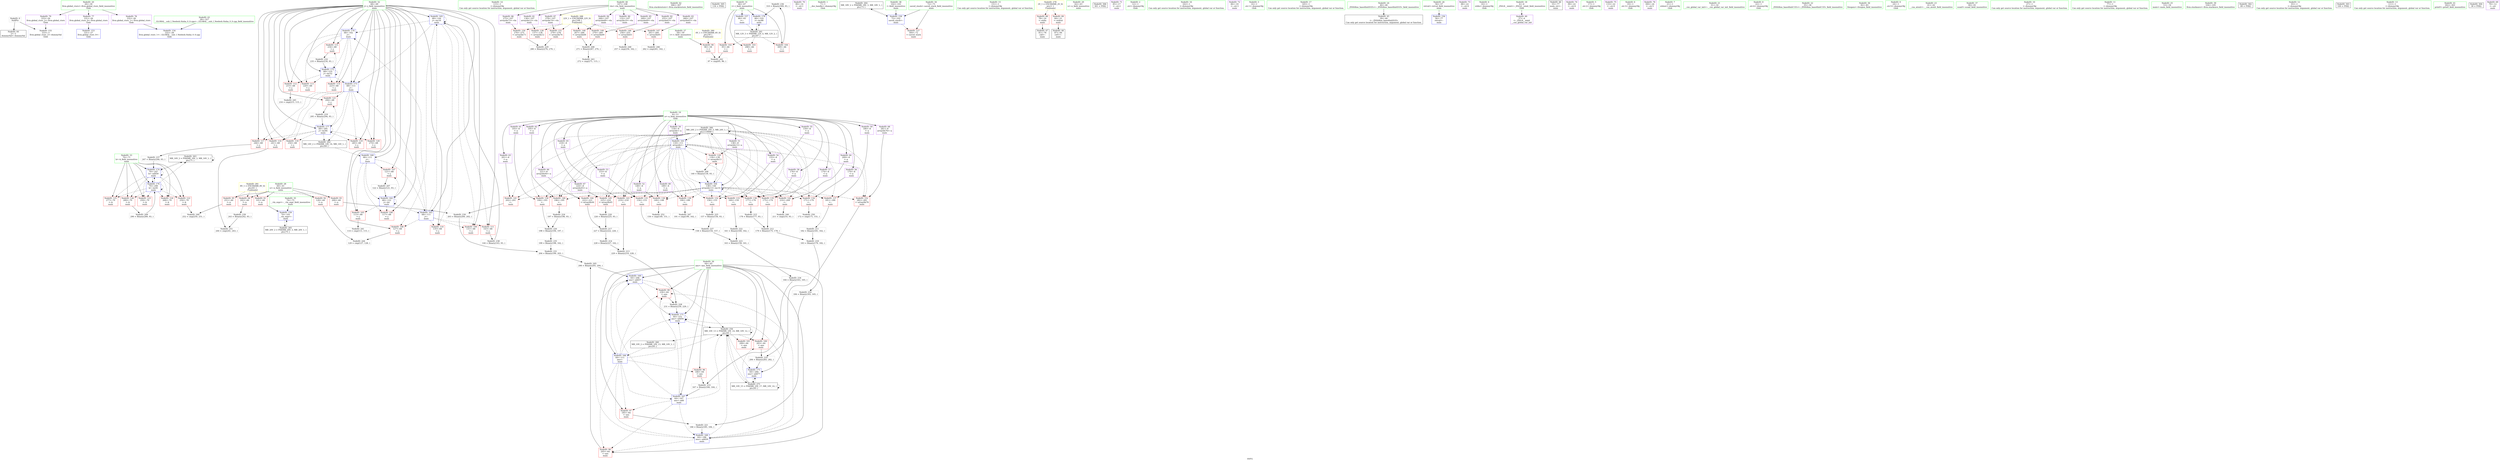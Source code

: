 digraph "SVFG" {
	label="SVFG";

	Node0x55cda45a6810 [shape=record,color=grey,label="{NodeID: 0\nNullPtr}"];
	Node0x55cda45a6810 -> Node0x55cda45c1f80[style=solid];
	Node0x55cda45a6810 -> Node0x55cda45c9b40[style=solid];
	Node0x55cda45de460 [shape=record,color=black,label="{NodeID: 263\nMR_16V_2 = PHI(MR_16V_3, MR_16V_1, )\npts\{71 \}\n}"];
	Node0x55cda45de460 -> Node0x55cda45caae0[style=dashed];
	Node0x55cda45de460 -> Node0x55cda45de460[style=dashed];
	Node0x55cda45c23f0 [shape=record,color=red,label="{NodeID: 97\n185\<--64\n\<--ans\nmain\n}"];
	Node0x55cda45c23f0 -> Node0x55cda45cead0[style=solid];
	Node0x55cda45a1ca0 [shape=record,color=green,label="{NodeID: 14\n115\<--1\n\<--dummyObj\nCan only get source location for instruction, argument, global var or function.}"];
	Node0x55cda45c2f50 [shape=record,color=red,label="{NodeID: 111\n143\<--68\n\<--j\nmain\n}"];
	Node0x55cda45c2f50 -> Node0x55cda45d0450[style=solid];
	Node0x55cda45a6d80 [shape=record,color=green,label="{NodeID: 28\n60\<--61\nn\<--n_field_insensitive\nmain\n}"];
	Node0x55cda45a6d80 -> Node0x55cda45c56c0[style=solid];
	Node0x55cda45a6d80 -> Node0x55cda45c5790[style=solid];
	Node0x55cda45a6d80 -> Node0x55cda45c5860[style=solid];
	Node0x55cda45a6d80 -> Node0x55cda45c5930[style=solid];
	Node0x55cda45a6d80 -> Node0x55cda45c5a00[style=solid];
	Node0x55cda45c68d0 [shape=record,color=grey,label="{NodeID: 208\n271 = Binary(267, 270, )\n}"];
	Node0x55cda45c68d0 -> Node0x55cda45c7120[style=solid];
	Node0x55cda45c8280 [shape=record,color=red,label="{NodeID: 125\n277\<--70\n\<--k\nmain\n}"];
	Node0x55cda45c1d80 [shape=record,color=green,label="{NodeID: 42\n306\<--307\nllvm.stackrestore\<--llvm.stackrestore_field_insensitive\n}"];
	Node0x55cda45f0ca0 [shape=record,color=black,label="{NodeID: 305\n134 = PHI()\n}"];
	Node0x55cda45cec50 [shape=record,color=grey,label="{NodeID: 222\n161 = Binary(160, 162, )\n}"];
	Node0x55cda45cec50 -> Node0x55cda45cedd0[style=solid];
	Node0x55cda45c8de0 [shape=record,color=red,label="{NodeID: 139\n194\<--193\n\<--\nmain\n}"];
	Node0x55cda45c8de0 -> Node0x55cda45cf250[style=solid];
	Node0x55cda45c39c0 [shape=record,color=purple,label="{NodeID: 56\n170\<--8\n\<--a\nmain\n}"];
	Node0x55cda45c39c0 -> Node0x55cda45c89d0[style=solid];
	Node0x55cda45d0150 [shape=record,color=grey,label="{NodeID: 236\n310 = Binary(309, 93, )\n}"];
	Node0x55cda45d0150 -> Node0x55cda45cae20[style=solid];
	Node0x55cda45c9940 [shape=record,color=blue,label="{NodeID: 153\n331\<--27\nllvm.global_ctors_0\<--\nGlob }"];
	Node0x55cda45c4520 [shape=record,color=purple,label="{NodeID: 70\n80\<--14\n\<--.str.1\nmain\n}"];
	Node0x55cda45d2660 [shape=record,color=grey,label="{NodeID: 250\n172 = cmp(171, 151, )\n}"];
	Node0x55cda45ca530 [shape=record,color=blue,label="{NodeID: 167\n64\<--167\nans\<--add\nmain\n}"];
	Node0x55cda45ca530 -> Node0x55cda45c23f0[style=dashed];
	Node0x55cda45ca530 -> Node0x55cda45c24c0[style=dashed];
	Node0x55cda45ca530 -> Node0x55cda45c2590[style=dashed];
	Node0x55cda45ca530 -> Node0x55cda45ca600[style=dashed];
	Node0x55cda45ca530 -> Node0x55cda45ca6d0[style=dashed];
	Node0x55cda45ca530 -> Node0x55cda45ca870[style=dashed];
	Node0x55cda45ca530 -> Node0x55cda45dc160[style=dashed];
	Node0x55cda45c5110 [shape=record,color=purple,label="{NodeID: 84\n266\<--107\narrayidx68\<--vla\nmain\n}"];
	Node0x55cda45c5110 -> Node0x55cda45c9530[style=solid];
	Node0x55cda45a5d90 [shape=record,color=green,label="{NodeID: 1\n7\<--1\n__dso_handle\<--dummyObj\nGlob }"];
	Node0x55cda45de960 [shape=record,color=black,label="{NodeID: 264\nMR_18V_2 = PHI(MR_18V_3, MR_18V_1, )\npts\{73 \}\n}"];
	Node0x55cda45de960 -> Node0x55cda45c9de0[style=dashed];
	Node0x55cda45c24c0 [shape=record,color=red,label="{NodeID: 98\n205\<--64\n\<--ans\nmain\n}"];
	Node0x55cda45c24c0 -> Node0x55cda45c6450[style=solid];
	Node0x55cda45a6540 [shape=record,color=green,label="{NodeID: 15\n151\<--1\n\<--dummyObj\nCan only get source location for instruction, argument, global var or function.}"];
	Node0x55cda45e3770 [shape=record,color=yellow,style=double,label="{NodeID: 278\n2V_1 = ENCHI(MR_2V_0)\npts\{1 \}\nFun[main]}"];
	Node0x55cda45e3770 -> Node0x55cda45c5450[style=dashed];
	Node0x55cda45e3770 -> Node0x55cda45c5520[style=dashed];
	Node0x55cda45c3020 [shape=record,color=red,label="{NodeID: 112\n215\<--68\n\<--j\nmain\n}"];
	Node0x55cda45c3020 -> Node0x55cda45c7420[style=solid];
	Node0x55cda45c1300 [shape=record,color=green,label="{NodeID: 29\n62\<--63\nx\<--x_field_insensitive\nmain\n}"];
	Node0x55cda45cd950 [shape=record,color=grey,label="{NodeID: 209\n290 = Binary(289, 93, )\n}"];
	Node0x55cda45cd950 -> Node0x55cda45cac80[style=solid];
	Node0x55cda45c8350 [shape=record,color=red,label="{NodeID: 126\n289\<--70\n\<--k\nmain\n}"];
	Node0x55cda45c8350 -> Node0x55cda45cd950[style=solid];
	Node0x55cda45c1e80 [shape=record,color=green,label="{NodeID: 43\n28\<--327\n_GLOBAL__sub_I_Neelesh.Sinha_0_0.cpp\<--_GLOBAL__sub_I_Neelesh.Sinha_0_0.cpp_field_insensitive\n}"];
	Node0x55cda45c1e80 -> Node0x55cda45c9a40[style=solid];
	Node0x55cda45f0da0 [shape=record,color=black,label="{NodeID: 306\n301 = PHI()\n}"];
	Node0x55cda45cedd0 [shape=record,color=grey,label="{NodeID: 223\n163 = Binary(158, 161, )\n}"];
	Node0x55cda45cedd0 -> Node0x55cda45cfe50[style=solid];
	Node0x55cda45c8eb0 [shape=record,color=red,label="{NodeID: 140\n196\<--195\n\<--\nmain\n}"];
	Node0x55cda45c8eb0 -> Node0x55cda45cef50[style=solid];
	Node0x55cda45c3a90 [shape=record,color=purple,label="{NodeID: 57\n174\<--8\n\<--a\nmain\n}"];
	Node0x55cda45c3a90 -> Node0x55cda45c8aa0[style=solid];
	Node0x55cda45d02d0 [shape=record,color=grey,label="{NodeID: 237\n247 = Binary(246, 93, )\n}"];
	Node0x55cda45d02d0 -> Node0x55cda45caae0[style=solid];
	Node0x55cda45c9a40 [shape=record,color=blue,label="{NodeID: 154\n332\<--28\nllvm.global_ctors_1\<--_GLOBAL__sub_I_Neelesh.Sinha_0_0.cpp\nGlob }"];
	Node0x55cda45c45f0 [shape=record,color=purple,label="{NodeID: 71\n85\<--17\n\<--.str.2\nmain\n}"];
	Node0x55cda45d27e0 [shape=record,color=grey,label="{NodeID: 251\n244 = cmp(241, 243, )\n}"];
	Node0x55cda45ca600 [shape=record,color=blue,label="{NodeID: 168\n64\<--186\nans\<--add28\nmain\n}"];
	Node0x55cda45ca600 -> Node0x55cda45c24c0[style=dashed];
	Node0x55cda45ca600 -> Node0x55cda45c2590[style=dashed];
	Node0x55cda45ca600 -> Node0x55cda45ca6d0[style=dashed];
	Node0x55cda45ca600 -> Node0x55cda45ca870[style=dashed];
	Node0x55cda45ca600 -> Node0x55cda45dc160[style=dashed];
	Node0x55cda45c51e0 [shape=record,color=purple,label="{NodeID: 85\n269\<--107\narrayidx69\<--vla\nmain\n}"];
	Node0x55cda45c51e0 -> Node0x55cda45c9600[style=solid];
	Node0x55cda45a17c0 [shape=record,color=green,label="{NodeID: 2\n12\<--1\n.str\<--dummyObj\nGlob }"];
	Node0x55cda45dee60 [shape=record,color=black,label="{NodeID: 265\nMR_20V_2 = PHI(MR_20V_3, MR_20V_1, )\npts\{75 \}\n}"];
	Node0x55cda45dee60 -> Node0x55cda45c9eb0[style=dashed];
	Node0x55cda45c2590 [shape=record,color=red,label="{NodeID: 99\n230\<--64\n\<--ans\nmain\n}"];
	Node0x55cda45c2590 -> Node0x55cda45cf550[style=solid];
	Node0x55cda45a6610 [shape=record,color=green,label="{NodeID: 16\n162\<--1\n\<--dummyObj\nCan only get source location for instruction, argument, global var or function.}"];
	Node0x55cda45c30f0 [shape=record,color=red,label="{NodeID: 113\n220\<--68\n\<--j\nmain\n}"];
	Node0x55cda45c1390 [shape=record,color=green,label="{NodeID: 30\n64\<--65\nans\<--ans_field_insensitive\nmain\n}"];
	Node0x55cda45c1390 -> Node0x55cda45c2320[style=solid];
	Node0x55cda45c1390 -> Node0x55cda45c23f0[style=solid];
	Node0x55cda45c1390 -> Node0x55cda45c24c0[style=solid];
	Node0x55cda45c1390 -> Node0x55cda45c2590[style=solid];
	Node0x55cda45c1390 -> Node0x55cda45c2660[style=solid];
	Node0x55cda45c1390 -> Node0x55cda45c2730[style=solid];
	Node0x55cda45c1390 -> Node0x55cda45ca460[style=solid];
	Node0x55cda45c1390 -> Node0x55cda45ca530[style=solid];
	Node0x55cda45c1390 -> Node0x55cda45ca600[style=solid];
	Node0x55cda45c1390 -> Node0x55cda45ca6d0[style=solid];
	Node0x55cda45c1390 -> Node0x55cda45ca870[style=solid];
	Node0x55cda45c1390 -> Node0x55cda45cabb0[style=solid];
	Node0x55cda45cda50 [shape=record,color=grey,label="{NodeID: 210\n284 = Binary(283, 282, )\n}"];
	Node0x55cda45cda50 -> Node0x55cda45cabb0[style=solid];
	Node0x55cda45c8420 [shape=record,color=red,label="{NodeID: 127\n304\<--72\n\<--saved_stack\nmain\n}"];
	Node0x55cda45c1f80 [shape=record,color=black,label="{NodeID: 44\n2\<--3\ndummyVal\<--dummyVal\n}"];
	Node0x55cda45cef50 [shape=record,color=grey,label="{NodeID: 224\n197 = Binary(196, 93, )\n}"];
	Node0x55cda45cef50 -> Node0x55cda45cf250[style=solid];
	Node0x55cda45c8f80 [shape=record,color=red,label="{NodeID: 141\n202\<--201\n\<--\nmain\n}"];
	Node0x55cda45c8f80 -> Node0x55cda45cf850[style=solid];
	Node0x55cda45c3b60 [shape=record,color=purple,label="{NodeID: 58\n176\<--8\n\<--a\nmain\n}"];
	Node0x55cda45c3b60 -> Node0x55cda45c8b70[style=solid];
	Node0x55cda45d0450 [shape=record,color=grey,label="{NodeID: 238\n144 = Binary(143, 93, )\n}"];
	Node0x55cda45d0450 -> Node0x55cda45ca390[style=solid];
	Node0x55cda45c9b40 [shape=record,color=blue, style = dotted,label="{NodeID: 155\n333\<--3\nllvm.global_ctors_2\<--dummyVal\nGlob }"];
	Node0x55cda45c46c0 [shape=record,color=purple,label="{NodeID: 72\n86\<--19\n\<--.str.3\nmain\n}"];
	Node0x55cda45d2960 [shape=record,color=grey,label="{NodeID: 252\n150 = cmp(149, 151, )\n}"];
	Node0x55cda45ca6d0 [shape=record,color=blue,label="{NodeID: 169\n64\<--206\nans\<--add37\nmain\n}"];
	Node0x55cda45ca6d0 -> Node0x55cda45c2590[style=dashed];
	Node0x55cda45ca6d0 -> Node0x55cda45ca870[style=dashed];
	Node0x55cda45ca6d0 -> Node0x55cda45dc160[style=dashed];
	Node0x55cda45c52b0 [shape=record,color=purple,label="{NodeID: 86\n275\<--107\narrayidx73\<--vla\nmain\n}"];
	Node0x55cda45c52b0 -> Node0x55cda45c96d0[style=solid];
	Node0x55cda45a5f10 [shape=record,color=green,label="{NodeID: 3\n14\<--1\n.str.1\<--dummyObj\nGlob }"];
	Node0x55cda45df360 [shape=record,color=black,label="{NodeID: 266\nMR_24V_2 = PHI(MR_24V_5, MR_24V_1, )\npts\{110000 \}\n}"];
	Node0x55cda45df360 -> Node0x55cda45c85c0[style=dashed];
	Node0x55cda45df360 -> Node0x55cda45c8690[style=dashed];
	Node0x55cda45df360 -> Node0x55cda45c8760[style=dashed];
	Node0x55cda45df360 -> Node0x55cda45c8830[style=dashed];
	Node0x55cda45df360 -> Node0x55cda45c8900[style=dashed];
	Node0x55cda45df360 -> Node0x55cda45c89d0[style=dashed];
	Node0x55cda45df360 -> Node0x55cda45c8aa0[style=dashed];
	Node0x55cda45df360 -> Node0x55cda45c8b70[style=dashed];
	Node0x55cda45df360 -> Node0x55cda45c8c40[style=dashed];
	Node0x55cda45df360 -> Node0x55cda45c8d10[style=dashed];
	Node0x55cda45df360 -> Node0x55cda45c8de0[style=dashed];
	Node0x55cda45df360 -> Node0x55cda45c8eb0[style=dashed];
	Node0x55cda45df360 -> Node0x55cda45c8f80[style=dashed];
	Node0x55cda45df360 -> Node0x55cda45c9050[style=dashed];
	Node0x55cda45df360 -> Node0x55cda45c9120[style=dashed];
	Node0x55cda45df360 -> Node0x55cda45c91f0[style=dashed];
	Node0x55cda45df360 -> Node0x55cda45c92c0[style=dashed];
	Node0x55cda45df360 -> Node0x55cda45c9870[style=dashed];
	Node0x55cda45df360 -> Node0x55cda45ca050[style=dashed];
	Node0x55cda45df360 -> Node0x55cda45ca2c0[style=dashed];
	Node0x55cda45df360 -> Node0x55cda45df360[style=dashed];
	Node0x55cda45c2660 [shape=record,color=red,label="{NodeID: 100\n283\<--64\n\<--ans\nmain\n}"];
	Node0x55cda45c2660 -> Node0x55cda45cda50[style=solid];
	Node0x55cda45a66e0 [shape=record,color=green,label="{NodeID: 17\n165\<--1\n\<--dummyObj\nCan only get source location for instruction, argument, global var or function.}"];
	Node0x55cda45e4370 [shape=record,color=yellow,style=double,label="{NodeID: 280\n6V_1 = ENCHI(MR_6V_0)\npts\{59 \}\nFun[main]}"];
	Node0x55cda45e4370 -> Node0x55cda45c55f0[style=dashed];
	Node0x55cda45c31c0 [shape=record,color=red,label="{NodeID: 114\n223\<--68\n\<--j\nmain\n}"];
	Node0x55cda45c1460 [shape=record,color=green,label="{NodeID: 31\n66\<--67\ni\<--i_field_insensitive\nmain\n}"];
	Node0x55cda45c1460 -> Node0x55cda45c2800[style=solid];
	Node0x55cda45c1460 -> Node0x55cda45c28d0[style=solid];
	Node0x55cda45c1460 -> Node0x55cda45c29a0[style=solid];
	Node0x55cda45c1460 -> Node0x55cda45c9d10[style=solid];
	Node0x55cda45c1460 -> Node0x55cda45cae20[style=solid];
	Node0x55cda45cdbd0 [shape=record,color=grey,label="{NodeID: 211\n182 = Binary(181, 162, )\n}"];
	Node0x55cda45cdbd0 -> Node0x55cda45ce650[style=solid];
	Node0x55cda45c84f0 [shape=record,color=red,label="{NodeID: 128\n137\<--136\n\<--arrayidx12\nmain\n}"];
	Node0x55cda45c2080 [shape=record,color=black,label="{NodeID: 45\n39\<--40\n\<--_ZNSt8ios_base4InitD1Ev\nCan only get source location for instruction, argument, global var or function.}"];
	Node0x55cda45cf0d0 [shape=record,color=grey,label="{NodeID: 225\n157 = Binary(156, 93, )\n}"];
	Node0x55cda45cf0d0 -> Node0x55cda45cf3d0[style=solid];
	Node0x55cda45c9050 [shape=record,color=red,label="{NodeID: 142\n210\<--209\n\<--\nmain\n}"];
	Node0x55cda45c9050 -> Node0x55cda45c6ca0[style=solid];
	Node0x55cda45c3c30 [shape=record,color=purple,label="{NodeID: 59\n180\<--8\n\<--a\nmain\n}"];
	Node0x55cda45c3c30 -> Node0x55cda45c8c40[style=solid];
	Node0x55cda45c6b20 [shape=record,color=grey,label="{NodeID: 239\n243 = Binary(242, 93, )\n}"];
	Node0x55cda45c6b20 -> Node0x55cda45d27e0[style=solid];
	Node0x55cda45c9c40 [shape=record,color=blue,label="{NodeID: 156\n56\<--77\nretval\<--\nmain\n}"];
	Node0x55cda45c4790 [shape=record,color=purple,label="{NodeID: 73\n88\<--22\n\<--.str.4\nmain\n}"];
	Node0x55cda45ca7a0 [shape=record,color=blue,label="{NodeID: 170\n68\<--162\nj\<--\nmain\n}"];
	Node0x55cda45ca7a0 -> Node0x55cda45c3020[style=dashed];
	Node0x55cda45ca7a0 -> Node0x55cda45c30f0[style=dashed];
	Node0x55cda45ca7a0 -> Node0x55cda45c31c0[style=dashed];
	Node0x55cda45ca7a0 -> Node0x55cda45c3290[style=dashed];
	Node0x55cda45ca7a0 -> Node0x55cda45ca940[style=dashed];
	Node0x55cda45ca7a0 -> Node0x55cda45caa10[style=dashed];
	Node0x55cda45c5380 [shape=record,color=purple,label="{NodeID: 87\n278\<--107\narrayidx74\<--vla\nmain\n}"];
	Node0x55cda45c5380 -> Node0x55cda45c97a0[style=solid];
	Node0x55cda45a5fa0 [shape=record,color=green,label="{NodeID: 4\n16\<--1\nstdin\<--dummyObj\nGlob }"];
	Node0x55cda45c2730 [shape=record,color=red,label="{NodeID: 101\n299\<--64\n\<--ans\nmain\n}"];
	Node0x55cda45a5680 [shape=record,color=green,label="{NodeID: 18\n4\<--6\n_ZStL8__ioinit\<--_ZStL8__ioinit_field_insensitive\nGlob }"];
	Node0x55cda45a5680 -> Node0x55cda45c3410[style=solid];
	Node0x55cda45e4450 [shape=record,color=yellow,style=double,label="{NodeID: 281\n8V_1 = ENCHI(MR_8V_0)\npts\{61 \}\nFun[main]}"];
	Node0x55cda45e4450 -> Node0x55cda45c56c0[style=dashed];
	Node0x55cda45e4450 -> Node0x55cda45c5790[style=dashed];
	Node0x55cda45e4450 -> Node0x55cda45c5860[style=dashed];
	Node0x55cda45e4450 -> Node0x55cda45c5930[style=dashed];
	Node0x55cda45e4450 -> Node0x55cda45c5a00[style=dashed];
	Node0x55cda45c3290 [shape=record,color=red,label="{NodeID: 115\n234\<--68\n\<--j\nmain\n}"];
	Node0x55cda45c3290 -> Node0x55cda45cfb50[style=solid];
	Node0x55cda45c1530 [shape=record,color=green,label="{NodeID: 32\n68\<--69\nj\<--j_field_insensitive\nmain\n}"];
	Node0x55cda45c1530 -> Node0x55cda45c2a70[style=solid];
	Node0x55cda45c1530 -> Node0x55cda45c2b40[style=solid];
	Node0x55cda45c1530 -> Node0x55cda45c2c10[style=solid];
	Node0x55cda45c1530 -> Node0x55cda45c2ce0[style=solid];
	Node0x55cda45c1530 -> Node0x55cda45c2db0[style=solid];
	Node0x55cda45c1530 -> Node0x55cda45c2e80[style=solid];
	Node0x55cda45c1530 -> Node0x55cda45c2f50[style=solid];
	Node0x55cda45c1530 -> Node0x55cda45c3020[style=solid];
	Node0x55cda45c1530 -> Node0x55cda45c30f0[style=solid];
	Node0x55cda45c1530 -> Node0x55cda45c31c0[style=solid];
	Node0x55cda45c1530 -> Node0x55cda45c3290[style=solid];
	Node0x55cda45c1530 -> Node0x55cda45c7b30[style=solid];
	Node0x55cda45c1530 -> Node0x55cda45c7c00[style=solid];
	Node0x55cda45c1530 -> Node0x55cda45c7cd0[style=solid];
	Node0x55cda45c1530 -> Node0x55cda45c7da0[style=solid];
	Node0x55cda45c1530 -> Node0x55cda45c7e70[style=solid];
	Node0x55cda45c1530 -> Node0x55cda45c7f40[style=solid];
	Node0x55cda45c1530 -> Node0x55cda45c9f80[style=solid];
	Node0x55cda45c1530 -> Node0x55cda45ca120[style=solid];
	Node0x55cda45c1530 -> Node0x55cda45ca1f0[style=solid];
	Node0x55cda45c1530 -> Node0x55cda45ca390[style=solid];
	Node0x55cda45c1530 -> Node0x55cda45ca7a0[style=solid];
	Node0x55cda45c1530 -> Node0x55cda45ca940[style=solid];
	Node0x55cda45c1530 -> Node0x55cda45caa10[style=solid];
	Node0x55cda45c1530 -> Node0x55cda45cad50[style=solid];
	Node0x55cda45cdd50 [shape=record,color=grey,label="{NodeID: 212\n179 = Binary(175, 178, )\n}"];
	Node0x55cda45cdd50 -> Node0x55cda45ce650[style=solid];
	Node0x55cda45c85c0 [shape=record,color=red,label="{NodeID: 129\n139\<--138\n\<--arrayidx13\nmain\n}"];
	Node0x55cda45c85c0 -> Node0x55cda45c65d0[style=solid];
	Node0x55cda45c2180 [shape=record,color=black,label="{NodeID: 46\n55\<--77\nmain_ret\<--\nmain\n}"];
	Node0x55cda45cf250 [shape=record,color=grey,label="{NodeID: 226\n198 = Binary(194, 197, )\n}"];
	Node0x55cda45cf250 -> Node0x55cda45cffd0[style=solid];
	Node0x55cda45c9120 [shape=record,color=red,label="{NodeID: 143\n219\<--218\n\<--\nmain\n}"];
	Node0x55cda45c9120 -> Node0x55cda45cded0[style=solid];
	Node0x55cda45c3d00 [shape=record,color=purple,label="{NodeID: 60\n189\<--8\n\<--a\nmain\n}"];
	Node0x55cda45c3d00 -> Node0x55cda45c8d10[style=solid];
	Node0x55cda45c6ca0 [shape=record,color=grey,label="{NodeID: 240\n211 = cmp(210, 93, )\n}"];
	Node0x55cda45c9d10 [shape=record,color=blue,label="{NodeID: 157\n66\<--93\ni\<--\nmain\n}"];
	Node0x55cda45c9d10 -> Node0x55cda45dda60[style=dashed];
	Node0x55cda45c4860 [shape=record,color=purple,label="{NodeID: 74\n99\<--22\n\<--.str.4\nmain\n}"];
	Node0x55cda45ca870 [shape=record,color=blue,label="{NodeID: 171\n64\<--231\nans\<--add50\nmain\n}"];
	Node0x55cda45ca870 -> Node0x55cda45c2590[style=dashed];
	Node0x55cda45ca870 -> Node0x55cda45ca870[style=dashed];
	Node0x55cda45ca870 -> Node0x55cda45dc160[style=dashed];
	Node0x55cda45c5450 [shape=record,color=red,label="{NodeID: 88\n78\<--16\n\<--stdin\nmain\n}"];
	Node0x55cda45c5450 -> Node0x55cda45c2250[style=solid];
	Node0x55cda45a7670 [shape=record,color=green,label="{NodeID: 5\n17\<--1\n.str.2\<--dummyObj\nGlob }"];
	Node0x55cda45c2800 [shape=record,color=red,label="{NodeID: 102\n95\<--66\n\<--i\nmain\n}"];
	Node0x55cda45c2800 -> Node0x55cda45c6fa0[style=solid];
	Node0x55cda45a5750 [shape=record,color=green,label="{NodeID: 19\n8\<--11\na\<--a_field_insensitive\nGlob }"];
	Node0x55cda45a5750 -> Node0x55cda45c34e0[style=solid];
	Node0x55cda45a5750 -> Node0x55cda45c35b0[style=solid];
	Node0x55cda45a5750 -> Node0x55cda45c3680[style=solid];
	Node0x55cda45a5750 -> Node0x55cda45c3750[style=solid];
	Node0x55cda45a5750 -> Node0x55cda45c3820[style=solid];
	Node0x55cda45a5750 -> Node0x55cda45c38f0[style=solid];
	Node0x55cda45a5750 -> Node0x55cda45c39c0[style=solid];
	Node0x55cda45a5750 -> Node0x55cda45c3a90[style=solid];
	Node0x55cda45a5750 -> Node0x55cda45c3b60[style=solid];
	Node0x55cda45a5750 -> Node0x55cda45c3c30[style=solid];
	Node0x55cda45a5750 -> Node0x55cda45c3d00[style=solid];
	Node0x55cda45a5750 -> Node0x55cda45c3dd0[style=solid];
	Node0x55cda45a5750 -> Node0x55cda45c3ea0[style=solid];
	Node0x55cda45a5750 -> Node0x55cda45c3f70[style=solid];
	Node0x55cda45a5750 -> Node0x55cda45c4040[style=solid];
	Node0x55cda45a5750 -> Node0x55cda45c4110[style=solid];
	Node0x55cda45a5750 -> Node0x55cda45c41e0[style=solid];
	Node0x55cda45a5750 -> Node0x55cda45c42b0[style=solid];
	Node0x55cda45a5750 -> Node0x55cda45c4380[style=solid];
	Node0x55cda45c7b30 [shape=record,color=red,label="{NodeID: 116\n241\<--68\n\<--j\nmain\n}"];
	Node0x55cda45c7b30 -> Node0x55cda45d27e0[style=solid];
	Node0x55cda45c1600 [shape=record,color=green,label="{NodeID: 33\n70\<--71\nk\<--k_field_insensitive\nmain\n}"];
	Node0x55cda45c1600 -> Node0x55cda45c8010[style=solid];
	Node0x55cda45c1600 -> Node0x55cda45c80e0[style=solid];
	Node0x55cda45c1600 -> Node0x55cda45c81b0[style=solid];
	Node0x55cda45c1600 -> Node0x55cda45c8280[style=solid];
	Node0x55cda45c1600 -> Node0x55cda45c8350[style=solid];
	Node0x55cda45c1600 -> Node0x55cda45caae0[style=solid];
	Node0x55cda45c1600 -> Node0x55cda45cac80[style=solid];
	Node0x55cda45cded0 [shape=record,color=grey,label="{NodeID: 213\n229 = Binary(219, 228, )\n}"];
	Node0x55cda45cded0 -> Node0x55cda45cf550[style=solid];
	Node0x55cda45c8690 [shape=record,color=red,label="{NodeID: 130\n149\<--148\n\<--\nmain\n}"];
	Node0x55cda45c8690 -> Node0x55cda45d2960[style=solid];
	Node0x55cda45c2250 [shape=record,color=black,label="{NodeID: 47\n81\<--78\ncall\<--\nmain\n}"];
	Node0x55cda45cf3d0 [shape=record,color=grey,label="{NodeID: 227\n158 = Binary(154, 157, )\n}"];
	Node0x55cda45cf3d0 -> Node0x55cda45cedd0[style=solid];
	Node0x55cda45c91f0 [shape=record,color=red,label="{NodeID: 144\n222\<--221\n\<--arrayidx44\nmain\n}"];
	Node0x55cda45c91f0 -> Node0x55cda45ce4d0[style=solid];
	Node0x55cda45c3dd0 [shape=record,color=purple,label="{NodeID: 61\n193\<--8\n\<--a\nmain\n}"];
	Node0x55cda45c3dd0 -> Node0x55cda45c8de0[style=solid];
	Node0x55cda45c6e20 [shape=record,color=grey,label="{NodeID: 241\n114 = cmp(113, 115, )\n}"];
	Node0x55cda45c9de0 [shape=record,color=blue,label="{NodeID: 158\n72\<--102\nsaved_stack\<--\nmain\n}"];
	Node0x55cda45c9de0 -> Node0x55cda45c8420[style=dashed];
	Node0x55cda45c9de0 -> Node0x55cda45de960[style=dashed];
	Node0x55cda45c4930 [shape=record,color=purple,label="{NodeID: 75\n133\<--22\n\<--.str.4\nmain\n}"];
	Node0x55cda45ca940 [shape=record,color=blue,label="{NodeID: 172\n68\<--235\nj\<--inc52\nmain\n}"];
	Node0x55cda45ca940 -> Node0x55cda45c3020[style=dashed];
	Node0x55cda45ca940 -> Node0x55cda45c30f0[style=dashed];
	Node0x55cda45ca940 -> Node0x55cda45c31c0[style=dashed];
	Node0x55cda45ca940 -> Node0x55cda45c3290[style=dashed];
	Node0x55cda45ca940 -> Node0x55cda45ca940[style=dashed];
	Node0x55cda45ca940 -> Node0x55cda45caa10[style=dashed];
	Node0x55cda45c5520 [shape=record,color=red,label="{NodeID: 89\n84\<--21\n\<--stdout\nmain\n}"];
	Node0x55cda45c5520 -> Node0x55cda45c3340[style=solid];
	Node0x55cda45a7700 [shape=record,color=green,label="{NodeID: 6\n19\<--1\n.str.3\<--dummyObj\nGlob }"];
	Node0x55cda45c28d0 [shape=record,color=red,label="{NodeID: 103\n298\<--66\n\<--i\nmain\n}"];
	Node0x55cda45a5820 [shape=record,color=green,label="{NodeID: 20\n26\<--30\nllvm.global_ctors\<--llvm.global_ctors_field_insensitive\nGlob }"];
	Node0x55cda45a5820 -> Node0x55cda45c4ad0[style=solid];
	Node0x55cda45a5820 -> Node0x55cda45c4bd0[style=solid];
	Node0x55cda45a5820 -> Node0x55cda45c4cd0[style=solid];
	Node0x55cda45c7c00 [shape=record,color=red,label="{NodeID: 117\n246\<--68\n\<--j\nmain\n}"];
	Node0x55cda45c7c00 -> Node0x55cda45d02d0[style=solid];
	Node0x55cda45c16d0 [shape=record,color=green,label="{NodeID: 34\n72\<--73\nsaved_stack\<--saved_stack_field_insensitive\nmain\n}"];
	Node0x55cda45c16d0 -> Node0x55cda45c8420[style=solid];
	Node0x55cda45c16d0 -> Node0x55cda45c9de0[style=solid];
	Node0x55cda45ce050 [shape=record,color=grey,label="{NodeID: 214\n228 = Binary(227, 162, )\n}"];
	Node0x55cda45ce050 -> Node0x55cda45cded0[style=solid];
	Node0x55cda45c8760 [shape=record,color=red,label="{NodeID: 131\n154\<--153\n\<--\nmain\n}"];
	Node0x55cda45c8760 -> Node0x55cda45cf3d0[style=solid];
	Node0x55cda45c3340 [shape=record,color=black,label="{NodeID: 48\n87\<--84\ncall1\<--\nmain\n}"];
	Node0x55cda45cf550 [shape=record,color=grey,label="{NodeID: 228\n231 = Binary(230, 229, )\n}"];
	Node0x55cda45cf550 -> Node0x55cda45ca870[style=solid];
	Node0x55cda45c92c0 [shape=record,color=red,label="{NodeID: 145\n225\<--224\n\<--arrayidx45\nmain\n}"];
	Node0x55cda45c92c0 -> Node0x55cda45ce950[style=solid];
	Node0x55cda45c3ea0 [shape=record,color=purple,label="{NodeID: 62\n195\<--8\n\<--a\nmain\n}"];
	Node0x55cda45c3ea0 -> Node0x55cda45c8eb0[style=solid];
	Node0x55cda45c6fa0 [shape=record,color=grey,label="{NodeID: 242\n97 = cmp(95, 96, )\n}"];
	Node0x55cda45c9eb0 [shape=record,color=blue,label="{NodeID: 159\n74\<--101\n__vla_expr\<--\nmain\n}"];
	Node0x55cda45c9eb0 -> Node0x55cda45dee60[style=dashed];
	Node0x55cda45c4a00 [shape=record,color=purple,label="{NodeID: 76\n300\<--24\n\<--.str.5\nmain\n}"];
	Node0x55cda45dc160 [shape=record,color=black,label="{NodeID: 256\nMR_10V_13 = PHI(MR_10V_14, MR_10V_12, )\npts\{65 \}\n}"];
	Node0x55cda45dc160 -> Node0x55cda45c2660[style=dashed];
	Node0x55cda45dc160 -> Node0x55cda45c2730[style=dashed];
	Node0x55cda45dc160 -> Node0x55cda45cabb0[style=dashed];
	Node0x55cda45dc160 -> Node0x55cda45dc160[style=dashed];
	Node0x55cda45dc160 -> Node0x55cda45dd560[style=dashed];
	Node0x55cda45dc160 -> Node0x55cda45e2060[style=dashed];
	Node0x55cda45caa10 [shape=record,color=blue,label="{NodeID: 173\n68\<--111\nj\<--\nmain\n}"];
	Node0x55cda45caa10 -> Node0x55cda45c7b30[style=dashed];
	Node0x55cda45caa10 -> Node0x55cda45c7c00[style=dashed];
	Node0x55cda45caa10 -> Node0x55cda45c7cd0[style=dashed];
	Node0x55cda45caa10 -> Node0x55cda45c7da0[style=dashed];
	Node0x55cda45caa10 -> Node0x55cda45c7e70[style=dashed];
	Node0x55cda45caa10 -> Node0x55cda45c7f40[style=dashed];
	Node0x55cda45caa10 -> Node0x55cda45cad50[style=dashed];
	Node0x55cda45caa10 -> Node0x55cda45ddf60[style=dashed];
	Node0x55cda45c55f0 [shape=record,color=red,label="{NodeID: 90\n96\<--58\n\<--t\nmain\n}"];
	Node0x55cda45c55f0 -> Node0x55cda45c6fa0[style=solid];
	Node0x55cda45a6390 [shape=record,color=green,label="{NodeID: 7\n21\<--1\nstdout\<--dummyObj\nGlob }"];
	Node0x55cda45c29a0 [shape=record,color=red,label="{NodeID: 104\n309\<--66\n\<--i\nmain\n}"];
	Node0x55cda45c29a0 -> Node0x55cda45d0150[style=solid];
	Node0x55cda45a58f0 [shape=record,color=green,label="{NodeID: 21\n31\<--32\n__cxx_global_var_init\<--__cxx_global_var_init_field_insensitive\n}"];
	Node0x55cda45c7cd0 [shape=record,color=red,label="{NodeID: 118\n254\<--68\n\<--j\nmain\n}"];
	Node0x55cda45c17a0 [shape=record,color=green,label="{NodeID: 35\n74\<--75\n__vla_expr\<--__vla_expr_field_insensitive\nmain\n}"];
	Node0x55cda45c17a0 -> Node0x55cda45c9eb0[style=solid];
	Node0x55cda45ce1d0 [shape=record,color=grey,label="{NodeID: 215\n178 = Binary(177, 93, )\n}"];
	Node0x55cda45ce1d0 -> Node0x55cda45cdd50[style=solid];
	Node0x55cda45c8830 [shape=record,color=red,label="{NodeID: 132\n156\<--155\n\<--\nmain\n}"];
	Node0x55cda45c8830 -> Node0x55cda45cf0d0[style=solid];
	Node0x55cda45c3410 [shape=record,color=purple,label="{NodeID: 49\n37\<--4\n\<--_ZStL8__ioinit\n__cxx_global_var_init\n}"];
	Node0x55cda45cf6d0 [shape=record,color=grey,label="{NodeID: 229\n280 = Binary(276, 279, )\n}"];
	Node0x55cda45c9390 [shape=record,color=red,label="{NodeID: 146\n256\<--255\n\<--arrayidx63\nmain\n}"];
	Node0x55cda45c9390 -> Node0x55cda45c78a0[style=solid];
	Node0x55cda45c3f70 [shape=record,color=purple,label="{NodeID: 63\n201\<--8\n\<--a\nmain\n}"];
	Node0x55cda45c3f70 -> Node0x55cda45c8f80[style=solid];
	Node0x55cda45c7120 [shape=record,color=grey,label="{NodeID: 243\n272 = cmp(271, 115, )\n}"];
	Node0x55cda45c9f80 [shape=record,color=blue,label="{NodeID: 160\n68\<--111\nj\<--\nmain\n}"];
	Node0x55cda45c9f80 -> Node0x55cda45c2a70[style=dashed];
	Node0x55cda45c9f80 -> Node0x55cda45c2b40[style=dashed];
	Node0x55cda45c9f80 -> Node0x55cda45c2c10[style=dashed];
	Node0x55cda45c9f80 -> Node0x55cda45ca120[style=dashed];
	Node0x55cda45c9f80 -> Node0x55cda45ca1f0[style=dashed];
	Node0x55cda45c4ad0 [shape=record,color=purple,label="{NodeID: 77\n331\<--26\nllvm.global_ctors_0\<--llvm.global_ctors\nGlob }"];
	Node0x55cda45c4ad0 -> Node0x55cda45c9940[style=solid];
	Node0x55cda45caae0 [shape=record,color=blue,label="{NodeID: 174\n70\<--247\nk\<--add59\nmain\n}"];
	Node0x55cda45caae0 -> Node0x55cda45c8010[style=dashed];
	Node0x55cda45caae0 -> Node0x55cda45c80e0[style=dashed];
	Node0x55cda45caae0 -> Node0x55cda45c81b0[style=dashed];
	Node0x55cda45caae0 -> Node0x55cda45c8280[style=dashed];
	Node0x55cda45caae0 -> Node0x55cda45c8350[style=dashed];
	Node0x55cda45caae0 -> Node0x55cda45caae0[style=dashed];
	Node0x55cda45caae0 -> Node0x55cda45cac80[style=dashed];
	Node0x55cda45caae0 -> Node0x55cda45de460[style=dashed];
	Node0x55cda45c56c0 [shape=record,color=red,label="{NodeID: 91\n101\<--60\n\<--n\nmain\n}"];
	Node0x55cda45c56c0 -> Node0x55cda45c9eb0[style=solid];
	Node0x55cda45a6420 [shape=record,color=green,label="{NodeID: 8\n22\<--1\n.str.4\<--dummyObj\nGlob }"];
	Node0x55cda45c2a70 [shape=record,color=red,label="{NodeID: 105\n113\<--68\n\<--j\nmain\n}"];
	Node0x55cda45c2a70 -> Node0x55cda45c6e20[style=solid];
	Node0x55cda45a68a0 [shape=record,color=green,label="{NodeID: 22\n35\<--36\n_ZNSt8ios_base4InitC1Ev\<--_ZNSt8ios_base4InitC1Ev_field_insensitive\n}"];
	Node0x55cda45c7da0 [shape=record,color=red,label="{NodeID: 119\n265\<--68\n\<--j\nmain\n}"];
	Node0x55cda45c1870 [shape=record,color=green,label="{NodeID: 36\n82\<--83\nfreopen\<--freopen_field_insensitive\n}"];
	Node0x55cda45ce350 [shape=record,color=grey,label="{NodeID: 216\n184 = Binary(183, 165, )\n}"];
	Node0x55cda45ce350 -> Node0x55cda45cead0[style=solid];
	Node0x55cda45c8900 [shape=record,color=red,label="{NodeID: 133\n160\<--159\n\<--\nmain\n}"];
	Node0x55cda45c8900 -> Node0x55cda45cec50[style=solid];
	Node0x55cda45c34e0 [shape=record,color=purple,label="{NodeID: 50\n118\<--8\narrayidx\<--a\nmain\n}"];
	Node0x55cda45c34e0 -> Node0x55cda45ca050[style=solid];
	Node0x55cda45cf850 [shape=record,color=grey,label="{NodeID: 230\n203 = Binary(200, 202, )\n}"];
	Node0x55cda45cf850 -> Node0x55cda45cf9d0[style=solid];
	Node0x55cda45c9460 [shape=record,color=red,label="{NodeID: 147\n261\<--260\n\<--arrayidx65\nmain\n}"];
	Node0x55cda45c9460 -> Node0x55cda45c75a0[style=solid];
	Node0x55cda45c4040 [shape=record,color=purple,label="{NodeID: 64\n209\<--8\n\<--a\nmain\n}"];
	Node0x55cda45c4040 -> Node0x55cda45c9050[style=solid];
	Node0x55cda45c72a0 [shape=record,color=grey,label="{NodeID: 244\n129 = cmp(127, 128, )\n}"];
	Node0x55cda45ca050 [shape=record,color=blue,label="{NodeID: 161\n118\<--111\narrayidx\<--\nmain\n}"];
	Node0x55cda45ca050 -> Node0x55cda45c85c0[style=dashed];
	Node0x55cda45ca050 -> Node0x55cda45c8690[style=dashed];
	Node0x55cda45ca050 -> Node0x55cda45c8760[style=dashed];
	Node0x55cda45ca050 -> Node0x55cda45c8830[style=dashed];
	Node0x55cda45ca050 -> Node0x55cda45c8900[style=dashed];
	Node0x55cda45ca050 -> Node0x55cda45c89d0[style=dashed];
	Node0x55cda45ca050 -> Node0x55cda45c8aa0[style=dashed];
	Node0x55cda45ca050 -> Node0x55cda45c8b70[style=dashed];
	Node0x55cda45ca050 -> Node0x55cda45c8c40[style=dashed];
	Node0x55cda45ca050 -> Node0x55cda45c8d10[style=dashed];
	Node0x55cda45ca050 -> Node0x55cda45c8de0[style=dashed];
	Node0x55cda45ca050 -> Node0x55cda45c8eb0[style=dashed];
	Node0x55cda45ca050 -> Node0x55cda45c8f80[style=dashed];
	Node0x55cda45ca050 -> Node0x55cda45c9050[style=dashed];
	Node0x55cda45ca050 -> Node0x55cda45c9120[style=dashed];
	Node0x55cda45ca050 -> Node0x55cda45c91f0[style=dashed];
	Node0x55cda45ca050 -> Node0x55cda45c92c0[style=dashed];
	Node0x55cda45ca050 -> Node0x55cda45c9870[style=dashed];
	Node0x55cda45ca050 -> Node0x55cda45ca050[style=dashed];
	Node0x55cda45ca050 -> Node0x55cda45ca2c0[style=dashed];
	Node0x55cda45ca050 -> Node0x55cda45df360[style=dashed];
	Node0x55cda45c4bd0 [shape=record,color=purple,label="{NodeID: 78\n332\<--26\nllvm.global_ctors_1\<--llvm.global_ctors\nGlob }"];
	Node0x55cda45c4bd0 -> Node0x55cda45c9a40[style=solid];
	Node0x55cda45cabb0 [shape=record,color=blue,label="{NodeID: 175\n64\<--284\nans\<--add77\nmain\n}"];
	Node0x55cda45cabb0 -> Node0x55cda45e2060[style=dashed];
	Node0x55cda45c5790 [shape=record,color=red,label="{NodeID: 92\n128\<--60\n\<--n\nmain\n}"];
	Node0x55cda45c5790 -> Node0x55cda45c72a0[style=solid];
	Node0x55cda45a60f0 [shape=record,color=green,label="{NodeID: 9\n24\<--1\n.str.5\<--dummyObj\nGlob }"];
	Node0x55cda45c2b40 [shape=record,color=red,label="{NodeID: 106\n117\<--68\n\<--j\nmain\n}"];
	Node0x55cda45a6970 [shape=record,color=green,label="{NodeID: 23\n41\<--42\n__cxa_atexit\<--__cxa_atexit_field_insensitive\n}"];
	Node0x55cda45c7e70 [shape=record,color=red,label="{NodeID: 120\n274\<--68\n\<--j\nmain\n}"];
	Node0x55cda45c1940 [shape=record,color=green,label="{NodeID: 37\n90\<--91\nscanf\<--scanf_field_insensitive\n}"];
	Node0x55cda45ce4d0 [shape=record,color=grey,label="{NodeID: 217\n227 = Binary(222, 226, )\n}"];
	Node0x55cda45ce4d0 -> Node0x55cda45ce050[style=solid];
	Node0x55cda45c89d0 [shape=record,color=red,label="{NodeID: 134\n171\<--170\n\<--\nmain\n}"];
	Node0x55cda45c89d0 -> Node0x55cda45d2660[style=solid];
	Node0x55cda45c35b0 [shape=record,color=purple,label="{NodeID: 51\n138\<--8\narrayidx13\<--a\nmain\n}"];
	Node0x55cda45c35b0 -> Node0x55cda45c85c0[style=solid];
	Node0x55cda45c35b0 -> Node0x55cda45ca2c0[style=solid];
	Node0x55cda45cf9d0 [shape=record,color=grey,label="{NodeID: 231\n204 = Binary(199, 203, )\n}"];
	Node0x55cda45cf9d0 -> Node0x55cda45c6450[style=solid];
	Node0x55cda45c9530 [shape=record,color=red,label="{NodeID: 148\n267\<--266\n\<--arrayidx68\nmain\n}"];
	Node0x55cda45c9530 -> Node0x55cda45c68d0[style=solid];
	Node0x55cda45c4110 [shape=record,color=purple,label="{NodeID: 65\n218\<--8\n\<--a\nmain\n}"];
	Node0x55cda45c4110 -> Node0x55cda45c9120[style=solid];
	Node0x55cda45c7420 [shape=record,color=grey,label="{NodeID: 245\n216 = cmp(215, 115, )\n}"];
	Node0x55cda45ca120 [shape=record,color=blue,label="{NodeID: 162\n68\<--122\nj\<--inc\nmain\n}"];
	Node0x55cda45ca120 -> Node0x55cda45c2a70[style=dashed];
	Node0x55cda45ca120 -> Node0x55cda45c2b40[style=dashed];
	Node0x55cda45ca120 -> Node0x55cda45c2c10[style=dashed];
	Node0x55cda45ca120 -> Node0x55cda45ca120[style=dashed];
	Node0x55cda45ca120 -> Node0x55cda45ca1f0[style=dashed];
	Node0x55cda45c4cd0 [shape=record,color=purple,label="{NodeID: 79\n333\<--26\nllvm.global_ctors_2\<--llvm.global_ctors\nGlob }"];
	Node0x55cda45c4cd0 -> Node0x55cda45c9b40[style=solid];
	Node0x55cda45cac80 [shape=record,color=blue,label="{NodeID: 176\n70\<--290\nk\<--inc81\nmain\n}"];
	Node0x55cda45cac80 -> Node0x55cda45c8010[style=dashed];
	Node0x55cda45cac80 -> Node0x55cda45c80e0[style=dashed];
	Node0x55cda45cac80 -> Node0x55cda45c81b0[style=dashed];
	Node0x55cda45cac80 -> Node0x55cda45c8280[style=dashed];
	Node0x55cda45cac80 -> Node0x55cda45c8350[style=dashed];
	Node0x55cda45cac80 -> Node0x55cda45caae0[style=dashed];
	Node0x55cda45cac80 -> Node0x55cda45cac80[style=dashed];
	Node0x55cda45cac80 -> Node0x55cda45de460[style=dashed];
	Node0x55cda45c5860 [shape=record,color=red,label="{NodeID: 93\n200\<--60\n\<--n\nmain\n}"];
	Node0x55cda45c5860 -> Node0x55cda45cf850[style=solid];
	Node0x55cda45a6180 [shape=record,color=green,label="{NodeID: 10\n27\<--1\n\<--dummyObj\nCan only get source location for instruction, argument, global var or function.}"];
	Node0x55cda45c2c10 [shape=record,color=red,label="{NodeID: 107\n121\<--68\n\<--j\nmain\n}"];
	Node0x55cda45c2c10 -> Node0x55cda45c6750[style=solid];
	Node0x55cda45a6a40 [shape=record,color=green,label="{NodeID: 24\n40\<--46\n_ZNSt8ios_base4InitD1Ev\<--_ZNSt8ios_base4InitD1Ev_field_insensitive\n}"];
	Node0x55cda45a6a40 -> Node0x55cda45c2080[style=solid];
	Node0x55cda45c7f40 [shape=record,color=red,label="{NodeID: 121\n294\<--68\n\<--j\nmain\n}"];
	Node0x55cda45c7f40 -> Node0x55cda45ce7d0[style=solid];
	Node0x55cda45c1a10 [shape=record,color=green,label="{NodeID: 38\n102\<--103\n\<--field_insensitive\nmain\n}"];
	Node0x55cda45c1a10 -> Node0x55cda45c9de0[style=solid];
	Node0x55cda45ce650 [shape=record,color=grey,label="{NodeID: 218\n183 = Binary(179, 182, )\n}"];
	Node0x55cda45ce650 -> Node0x55cda45ce350[style=solid];
	Node0x55cda45c8aa0 [shape=record,color=red,label="{NodeID: 135\n175\<--174\n\<--\nmain\n}"];
	Node0x55cda45c8aa0 -> Node0x55cda45cdd50[style=solid];
	Node0x55cda45c3680 [shape=record,color=purple,label="{NodeID: 52\n148\<--8\n\<--a\nmain\n}"];
	Node0x55cda45c3680 -> Node0x55cda45c8690[style=solid];
	Node0x55cda45cfb50 [shape=record,color=grey,label="{NodeID: 232\n235 = Binary(234, 93, )\n}"];
	Node0x55cda45cfb50 -> Node0x55cda45ca940[style=solid];
	Node0x55cda45c9600 [shape=record,color=red,label="{NodeID: 149\n270\<--269\n\<--arrayidx69\nmain\n}"];
	Node0x55cda45c9600 -> Node0x55cda45c68d0[style=solid];
	Node0x55cda45c41e0 [shape=record,color=purple,label="{NodeID: 66\n221\<--8\narrayidx44\<--a\nmain\n}"];
	Node0x55cda45c41e0 -> Node0x55cda45c91f0[style=solid];
	Node0x55cda45c75a0 [shape=record,color=grey,label="{NodeID: 246\n262 = cmp(261, 162, )\n}"];
	Node0x55cda45ca1f0 [shape=record,color=blue,label="{NodeID: 163\n68\<--111\nj\<--\nmain\n}"];
	Node0x55cda45ca1f0 -> Node0x55cda45c2ce0[style=dashed];
	Node0x55cda45ca1f0 -> Node0x55cda45c2db0[style=dashed];
	Node0x55cda45ca1f0 -> Node0x55cda45c2e80[style=dashed];
	Node0x55cda45ca1f0 -> Node0x55cda45c2f50[style=dashed];
	Node0x55cda45ca1f0 -> Node0x55cda45ca390[style=dashed];
	Node0x55cda45ca1f0 -> Node0x55cda45ca7a0[style=dashed];
	Node0x55cda45ca1f0 -> Node0x55cda45caa10[style=dashed];
	Node0x55cda45c4dd0 [shape=record,color=purple,label="{NodeID: 80\n132\<--107\narrayidx10\<--vla\nmain\n}"];
	Node0x55cda45dd560 [shape=record,color=black,label="{NodeID: 260\nMR_10V_2 = PHI(MR_10V_13, MR_10V_1, )\npts\{65 \}\n}"];
	Node0x55cda45dd560 -> Node0x55cda45ca460[style=dashed];
	Node0x55cda45cad50 [shape=record,color=blue,label="{NodeID: 177\n68\<--295\nj\<--inc84\nmain\n}"];
	Node0x55cda45cad50 -> Node0x55cda45c7b30[style=dashed];
	Node0x55cda45cad50 -> Node0x55cda45c7c00[style=dashed];
	Node0x55cda45cad50 -> Node0x55cda45c7cd0[style=dashed];
	Node0x55cda45cad50 -> Node0x55cda45c7da0[style=dashed];
	Node0x55cda45cad50 -> Node0x55cda45c7e70[style=dashed];
	Node0x55cda45cad50 -> Node0x55cda45c7f40[style=dashed];
	Node0x55cda45cad50 -> Node0x55cda45cad50[style=dashed];
	Node0x55cda45cad50 -> Node0x55cda45ddf60[style=dashed];
	Node0x55cda45c5930 [shape=record,color=red,label="{NodeID: 94\n242\<--60\n\<--n\nmain\n}"];
	Node0x55cda45c5930 -> Node0x55cda45c6b20[style=solid];
	Node0x55cda45a6250 [shape=record,color=green,label="{NodeID: 11\n77\<--1\n\<--dummyObj\nCan only get source location for instruction, argument, global var or function.}"];
	Node0x55cda45c2ce0 [shape=record,color=red,label="{NodeID: 108\n127\<--68\n\<--j\nmain\n}"];
	Node0x55cda45c2ce0 -> Node0x55cda45c72a0[style=solid];
	Node0x55cda45a6b10 [shape=record,color=green,label="{NodeID: 25\n53\<--54\nmain\<--main_field_insensitive\n}"];
	Node0x55cda45e4a70 [shape=record,color=yellow,style=double,label="{NodeID: 288\n22V_1 = ENCHI(MR_22V_0)\npts\{108 \}\nFun[main]}"];
	Node0x55cda45e4a70 -> Node0x55cda45c84f0[style=dashed];
	Node0x55cda45e4a70 -> Node0x55cda45c9390[style=dashed];
	Node0x55cda45e4a70 -> Node0x55cda45c9460[style=dashed];
	Node0x55cda45e4a70 -> Node0x55cda45c9530[style=dashed];
	Node0x55cda45e4a70 -> Node0x55cda45c9600[style=dashed];
	Node0x55cda45e4a70 -> Node0x55cda45c96d0[style=dashed];
	Node0x55cda45e4a70 -> Node0x55cda45c97a0[style=dashed];
	Node0x55cda45c6450 [shape=record,color=grey,label="{NodeID: 205\n206 = Binary(205, 204, )\n}"];
	Node0x55cda45c6450 -> Node0x55cda45ca6d0[style=solid];
	Node0x55cda45c8010 [shape=record,color=red,label="{NodeID: 122\n250\<--70\n\<--k\nmain\n}"];
	Node0x55cda45c8010 -> Node0x55cda45c7a20[style=solid];
	Node0x55cda45c1ae0 [shape=record,color=green,label="{NodeID: 39\n104\<--105\nllvm.stacksave\<--llvm.stacksave_field_insensitive\n}"];
	Node0x55cda42dea50 [shape=record,color=black,label="{NodeID: 302\n89 = PHI()\n}"];
	Node0x55cda45ce7d0 [shape=record,color=grey,label="{NodeID: 219\n295 = Binary(294, 93, )\n}"];
	Node0x55cda45ce7d0 -> Node0x55cda45cad50[style=solid];
	Node0x55cda45c8b70 [shape=record,color=red,label="{NodeID: 136\n177\<--176\n\<--\nmain\n}"];
	Node0x55cda45c8b70 -> Node0x55cda45ce1d0[style=solid];
	Node0x55cda45c3750 [shape=record,color=purple,label="{NodeID: 53\n153\<--8\n\<--a\nmain\n}"];
	Node0x55cda45c3750 -> Node0x55cda45c8760[style=solid];
	Node0x55cda45cfcd0 [shape=record,color=grey,label="{NodeID: 233\n167 = Binary(166, 164, )\n}"];
	Node0x55cda45cfcd0 -> Node0x55cda45ca530[style=solid];
	Node0x55cda45c96d0 [shape=record,color=red,label="{NodeID: 150\n276\<--275\n\<--arrayidx73\nmain\n}"];
	Node0x55cda45c96d0 -> Node0x55cda45cf6d0[style=solid];
	Node0x55cda45c42b0 [shape=record,color=purple,label="{NodeID: 67\n224\<--8\narrayidx45\<--a\nmain\n}"];
	Node0x55cda45c42b0 -> Node0x55cda45c92c0[style=solid];
	Node0x55cda45c7720 [shape=record,color=grey,label="{NodeID: 247\n191 = cmp(190, 162, )\n}"];
	Node0x55cda45ca2c0 [shape=record,color=blue,label="{NodeID: 164\n138\<--140\narrayidx13\<--inc14\nmain\n}"];
	Node0x55cda45ca2c0 -> Node0x55cda45c85c0[style=dashed];
	Node0x55cda45ca2c0 -> Node0x55cda45c8690[style=dashed];
	Node0x55cda45ca2c0 -> Node0x55cda45c8760[style=dashed];
	Node0x55cda45ca2c0 -> Node0x55cda45c8830[style=dashed];
	Node0x55cda45ca2c0 -> Node0x55cda45c8900[style=dashed];
	Node0x55cda45ca2c0 -> Node0x55cda45c89d0[style=dashed];
	Node0x55cda45ca2c0 -> Node0x55cda45c8aa0[style=dashed];
	Node0x55cda45ca2c0 -> Node0x55cda45c8b70[style=dashed];
	Node0x55cda45ca2c0 -> Node0x55cda45c8c40[style=dashed];
	Node0x55cda45ca2c0 -> Node0x55cda45c8d10[style=dashed];
	Node0x55cda45ca2c0 -> Node0x55cda45c8de0[style=dashed];
	Node0x55cda45ca2c0 -> Node0x55cda45c8eb0[style=dashed];
	Node0x55cda45ca2c0 -> Node0x55cda45c8f80[style=dashed];
	Node0x55cda45ca2c0 -> Node0x55cda45c9050[style=dashed];
	Node0x55cda45ca2c0 -> Node0x55cda45c9120[style=dashed];
	Node0x55cda45ca2c0 -> Node0x55cda45c91f0[style=dashed];
	Node0x55cda45ca2c0 -> Node0x55cda45c92c0[style=dashed];
	Node0x55cda45ca2c0 -> Node0x55cda45c9870[style=dashed];
	Node0x55cda45ca2c0 -> Node0x55cda45ca2c0[style=dashed];
	Node0x55cda45ca2c0 -> Node0x55cda45df360[style=dashed];
	Node0x55cda45c4ea0 [shape=record,color=purple,label="{NodeID: 81\n136\<--107\narrayidx12\<--vla\nmain\n}"];
	Node0x55cda45c4ea0 -> Node0x55cda45c84f0[style=solid];
	Node0x55cda45dda60 [shape=record,color=black,label="{NodeID: 261\nMR_12V_3 = PHI(MR_12V_4, MR_12V_2, )\npts\{67 \}\n}"];
	Node0x55cda45dda60 -> Node0x55cda45c2800[style=dashed];
	Node0x55cda45dda60 -> Node0x55cda45c28d0[style=dashed];
	Node0x55cda45dda60 -> Node0x55cda45c29a0[style=dashed];
	Node0x55cda45dda60 -> Node0x55cda45cae20[style=dashed];
	Node0x55cda45cae20 [shape=record,color=blue,label="{NodeID: 178\n66\<--310\ni\<--inc88\nmain\n}"];
	Node0x55cda45cae20 -> Node0x55cda45dda60[style=dashed];
	Node0x55cda45c5a00 [shape=record,color=red,label="{NodeID: 95\n251\<--60\n\<--n\nmain\n}"];
	Node0x55cda45c5a00 -> Node0x55cda45c7a20[style=solid];
	Node0x55cda45a1b00 [shape=record,color=green,label="{NodeID: 12\n93\<--1\n\<--dummyObj\nCan only get source location for instruction, argument, global var or function.}"];
	Node0x55cda45e2060 [shape=record,color=black,label="{NodeID: 275\nMR_10V_15 = PHI(MR_10V_17, MR_10V_14, )\npts\{65 \}\n}"];
	Node0x55cda45e2060 -> Node0x55cda45c2660[style=dashed];
	Node0x55cda45e2060 -> Node0x55cda45cabb0[style=dashed];
	Node0x55cda45e2060 -> Node0x55cda45dc160[style=dashed];
	Node0x55cda45e2060 -> Node0x55cda45e2060[style=dashed];
	Node0x55cda45c2db0 [shape=record,color=red,label="{NodeID: 109\n131\<--68\n\<--j\nmain\n}"];
	Node0x55cda45a6be0 [shape=record,color=green,label="{NodeID: 26\n56\<--57\nretval\<--retval_field_insensitive\nmain\n}"];
	Node0x55cda45a6be0 -> Node0x55cda45c9c40[style=solid];
	Node0x55cda45c65d0 [shape=record,color=grey,label="{NodeID: 206\n140 = Binary(139, 93, )\n}"];
	Node0x55cda45c65d0 -> Node0x55cda45ca2c0[style=solid];
	Node0x55cda45c80e0 [shape=record,color=red,label="{NodeID: 123\n259\<--70\n\<--k\nmain\n}"];
	Node0x55cda45c1bb0 [shape=record,color=green,label="{NodeID: 40\n107\<--108\nvla\<--vla_field_insensitive\nmain\n}"];
	Node0x55cda45c1bb0 -> Node0x55cda45c4dd0[style=solid];
	Node0x55cda45c1bb0 -> Node0x55cda45c4ea0[style=solid];
	Node0x55cda45c1bb0 -> Node0x55cda45c4f70[style=solid];
	Node0x55cda45c1bb0 -> Node0x55cda45c5040[style=solid];
	Node0x55cda45c1bb0 -> Node0x55cda45c5110[style=solid];
	Node0x55cda45c1bb0 -> Node0x55cda45c51e0[style=solid];
	Node0x55cda45c1bb0 -> Node0x55cda45c52b0[style=solid];
	Node0x55cda45c1bb0 -> Node0x55cda45c5380[style=solid];
	Node0x55cda45f0aa0 [shape=record,color=black,label="{NodeID: 303\n100 = PHI()\n}"];
	Node0x55cda45ce950 [shape=record,color=grey,label="{NodeID: 220\n226 = Binary(225, 93, )\n}"];
	Node0x55cda45ce950 -> Node0x55cda45ce4d0[style=solid];
	Node0x55cda45c8c40 [shape=record,color=red,label="{NodeID: 137\n181\<--180\n\<--\nmain\n}"];
	Node0x55cda45c8c40 -> Node0x55cda45cdbd0[style=solid];
	Node0x55cda45c3820 [shape=record,color=purple,label="{NodeID: 54\n155\<--8\n\<--a\nmain\n}"];
	Node0x55cda45c3820 -> Node0x55cda45c8830[style=solid];
	Node0x55cda45cfe50 [shape=record,color=grey,label="{NodeID: 234\n164 = Binary(163, 165, )\n}"];
	Node0x55cda45cfe50 -> Node0x55cda45cfcd0[style=solid];
	Node0x55cda45c97a0 [shape=record,color=red,label="{NodeID: 151\n279\<--278\n\<--arrayidx74\nmain\n}"];
	Node0x55cda45c97a0 -> Node0x55cda45cf6d0[style=solid];
	Node0x55cda45c4380 [shape=record,color=purple,label="{NodeID: 68\n281\<--8\narrayidx76\<--a\nmain\n}"];
	Node0x55cda45c4380 -> Node0x55cda45c9870[style=solid];
	Node0x55cda45c78a0 [shape=record,color=grey,label="{NodeID: 248\n257 = cmp(256, 162, )\n}"];
	Node0x55cda45ca390 [shape=record,color=blue,label="{NodeID: 165\n68\<--144\nj\<--inc16\nmain\n}"];
	Node0x55cda45ca390 -> Node0x55cda45c2ce0[style=dashed];
	Node0x55cda45ca390 -> Node0x55cda45c2db0[style=dashed];
	Node0x55cda45ca390 -> Node0x55cda45c2e80[style=dashed];
	Node0x55cda45ca390 -> Node0x55cda45c2f50[style=dashed];
	Node0x55cda45ca390 -> Node0x55cda45ca390[style=dashed];
	Node0x55cda45ca390 -> Node0x55cda45ca7a0[style=dashed];
	Node0x55cda45ca390 -> Node0x55cda45caa10[style=dashed];
	Node0x55cda45c4f70 [shape=record,color=purple,label="{NodeID: 82\n255\<--107\narrayidx63\<--vla\nmain\n}"];
	Node0x55cda45c4f70 -> Node0x55cda45c9390[style=solid];
	Node0x55cda45ddf60 [shape=record,color=black,label="{NodeID: 262\nMR_14V_2 = PHI(MR_14V_14, MR_14V_1, )\npts\{69 \}\n}"];
	Node0x55cda45ddf60 -> Node0x55cda45c9f80[style=dashed];
	Node0x55cda45c2320 [shape=record,color=red,label="{NodeID: 96\n166\<--64\n\<--ans\nmain\n}"];
	Node0x55cda45c2320 -> Node0x55cda45cfcd0[style=solid];
	Node0x55cda45a1bd0 [shape=record,color=green,label="{NodeID: 13\n111\<--1\n\<--dummyObj\nCan only get source location for instruction, argument, global var or function.}"];
	Node0x55cda45c2e80 [shape=record,color=red,label="{NodeID: 110\n135\<--68\n\<--j\nmain\n}"];
	Node0x55cda45a6cb0 [shape=record,color=green,label="{NodeID: 27\n58\<--59\nt\<--t_field_insensitive\nmain\n}"];
	Node0x55cda45a6cb0 -> Node0x55cda45c55f0[style=solid];
	Node0x55cda45c6750 [shape=record,color=grey,label="{NodeID: 207\n122 = Binary(121, 93, )\n}"];
	Node0x55cda45c6750 -> Node0x55cda45ca120[style=solid];
	Node0x55cda45c81b0 [shape=record,color=red,label="{NodeID: 124\n268\<--70\n\<--k\nmain\n}"];
	Node0x55cda45c1c80 [shape=record,color=green,label="{NodeID: 41\n302\<--303\nprintf\<--printf_field_insensitive\n}"];
	Node0x55cda45f0ba0 [shape=record,color=black,label="{NodeID: 304\n38 = PHI()\n}"];
	Node0x55cda45cead0 [shape=record,color=grey,label="{NodeID: 221\n186 = Binary(185, 184, )\n}"];
	Node0x55cda45cead0 -> Node0x55cda45ca600[style=solid];
	Node0x55cda45c8d10 [shape=record,color=red,label="{NodeID: 138\n190\<--189\n\<--\nmain\n}"];
	Node0x55cda45c8d10 -> Node0x55cda45c7720[style=solid];
	Node0x55cda45c38f0 [shape=record,color=purple,label="{NodeID: 55\n159\<--8\n\<--a\nmain\n}"];
	Node0x55cda45c38f0 -> Node0x55cda45c8900[style=solid];
	Node0x55cda45cffd0 [shape=record,color=grey,label="{NodeID: 235\n199 = Binary(198, 162, )\n}"];
	Node0x55cda45cffd0 -> Node0x55cda45cf9d0[style=solid];
	Node0x55cda45c9870 [shape=record,color=red,label="{NodeID: 152\n282\<--281\n\<--arrayidx76\nmain\n}"];
	Node0x55cda45c9870 -> Node0x55cda45cda50[style=solid];
	Node0x55cda45c4450 [shape=record,color=purple,label="{NodeID: 69\n79\<--12\n\<--.str\nmain\n}"];
	Node0x55cda45c7a20 [shape=record,color=grey,label="{NodeID: 249\n252 = cmp(250, 251, )\n}"];
	Node0x55cda45ca460 [shape=record,color=blue,label="{NodeID: 166\n64\<--111\nans\<--\nmain\n}"];
	Node0x55cda45ca460 -> Node0x55cda45c2320[style=dashed];
	Node0x55cda45ca460 -> Node0x55cda45c23f0[style=dashed];
	Node0x55cda45ca460 -> Node0x55cda45c24c0[style=dashed];
	Node0x55cda45ca460 -> Node0x55cda45c2590[style=dashed];
	Node0x55cda45ca460 -> Node0x55cda45ca530[style=dashed];
	Node0x55cda45ca460 -> Node0x55cda45ca600[style=dashed];
	Node0x55cda45ca460 -> Node0x55cda45ca6d0[style=dashed];
	Node0x55cda45ca460 -> Node0x55cda45ca870[style=dashed];
	Node0x55cda45ca460 -> Node0x55cda45dc160[style=dashed];
	Node0x55cda45c5040 [shape=record,color=purple,label="{NodeID: 83\n260\<--107\narrayidx65\<--vla\nmain\n}"];
	Node0x55cda45c5040 -> Node0x55cda45c9460[style=solid];
}
